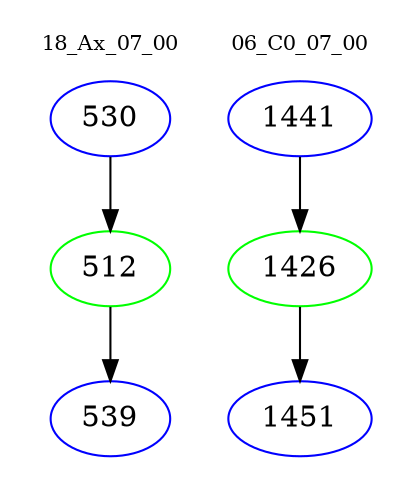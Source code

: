 digraph{
subgraph cluster_0 {
color = white
label = "18_Ax_07_00";
fontsize=10;
T0_530 [label="530", color="blue"]
T0_530 -> T0_512 [color="black"]
T0_512 [label="512", color="green"]
T0_512 -> T0_539 [color="black"]
T0_539 [label="539", color="blue"]
}
subgraph cluster_1 {
color = white
label = "06_C0_07_00";
fontsize=10;
T1_1441 [label="1441", color="blue"]
T1_1441 -> T1_1426 [color="black"]
T1_1426 [label="1426", color="green"]
T1_1426 -> T1_1451 [color="black"]
T1_1451 [label="1451", color="blue"]
}
}
